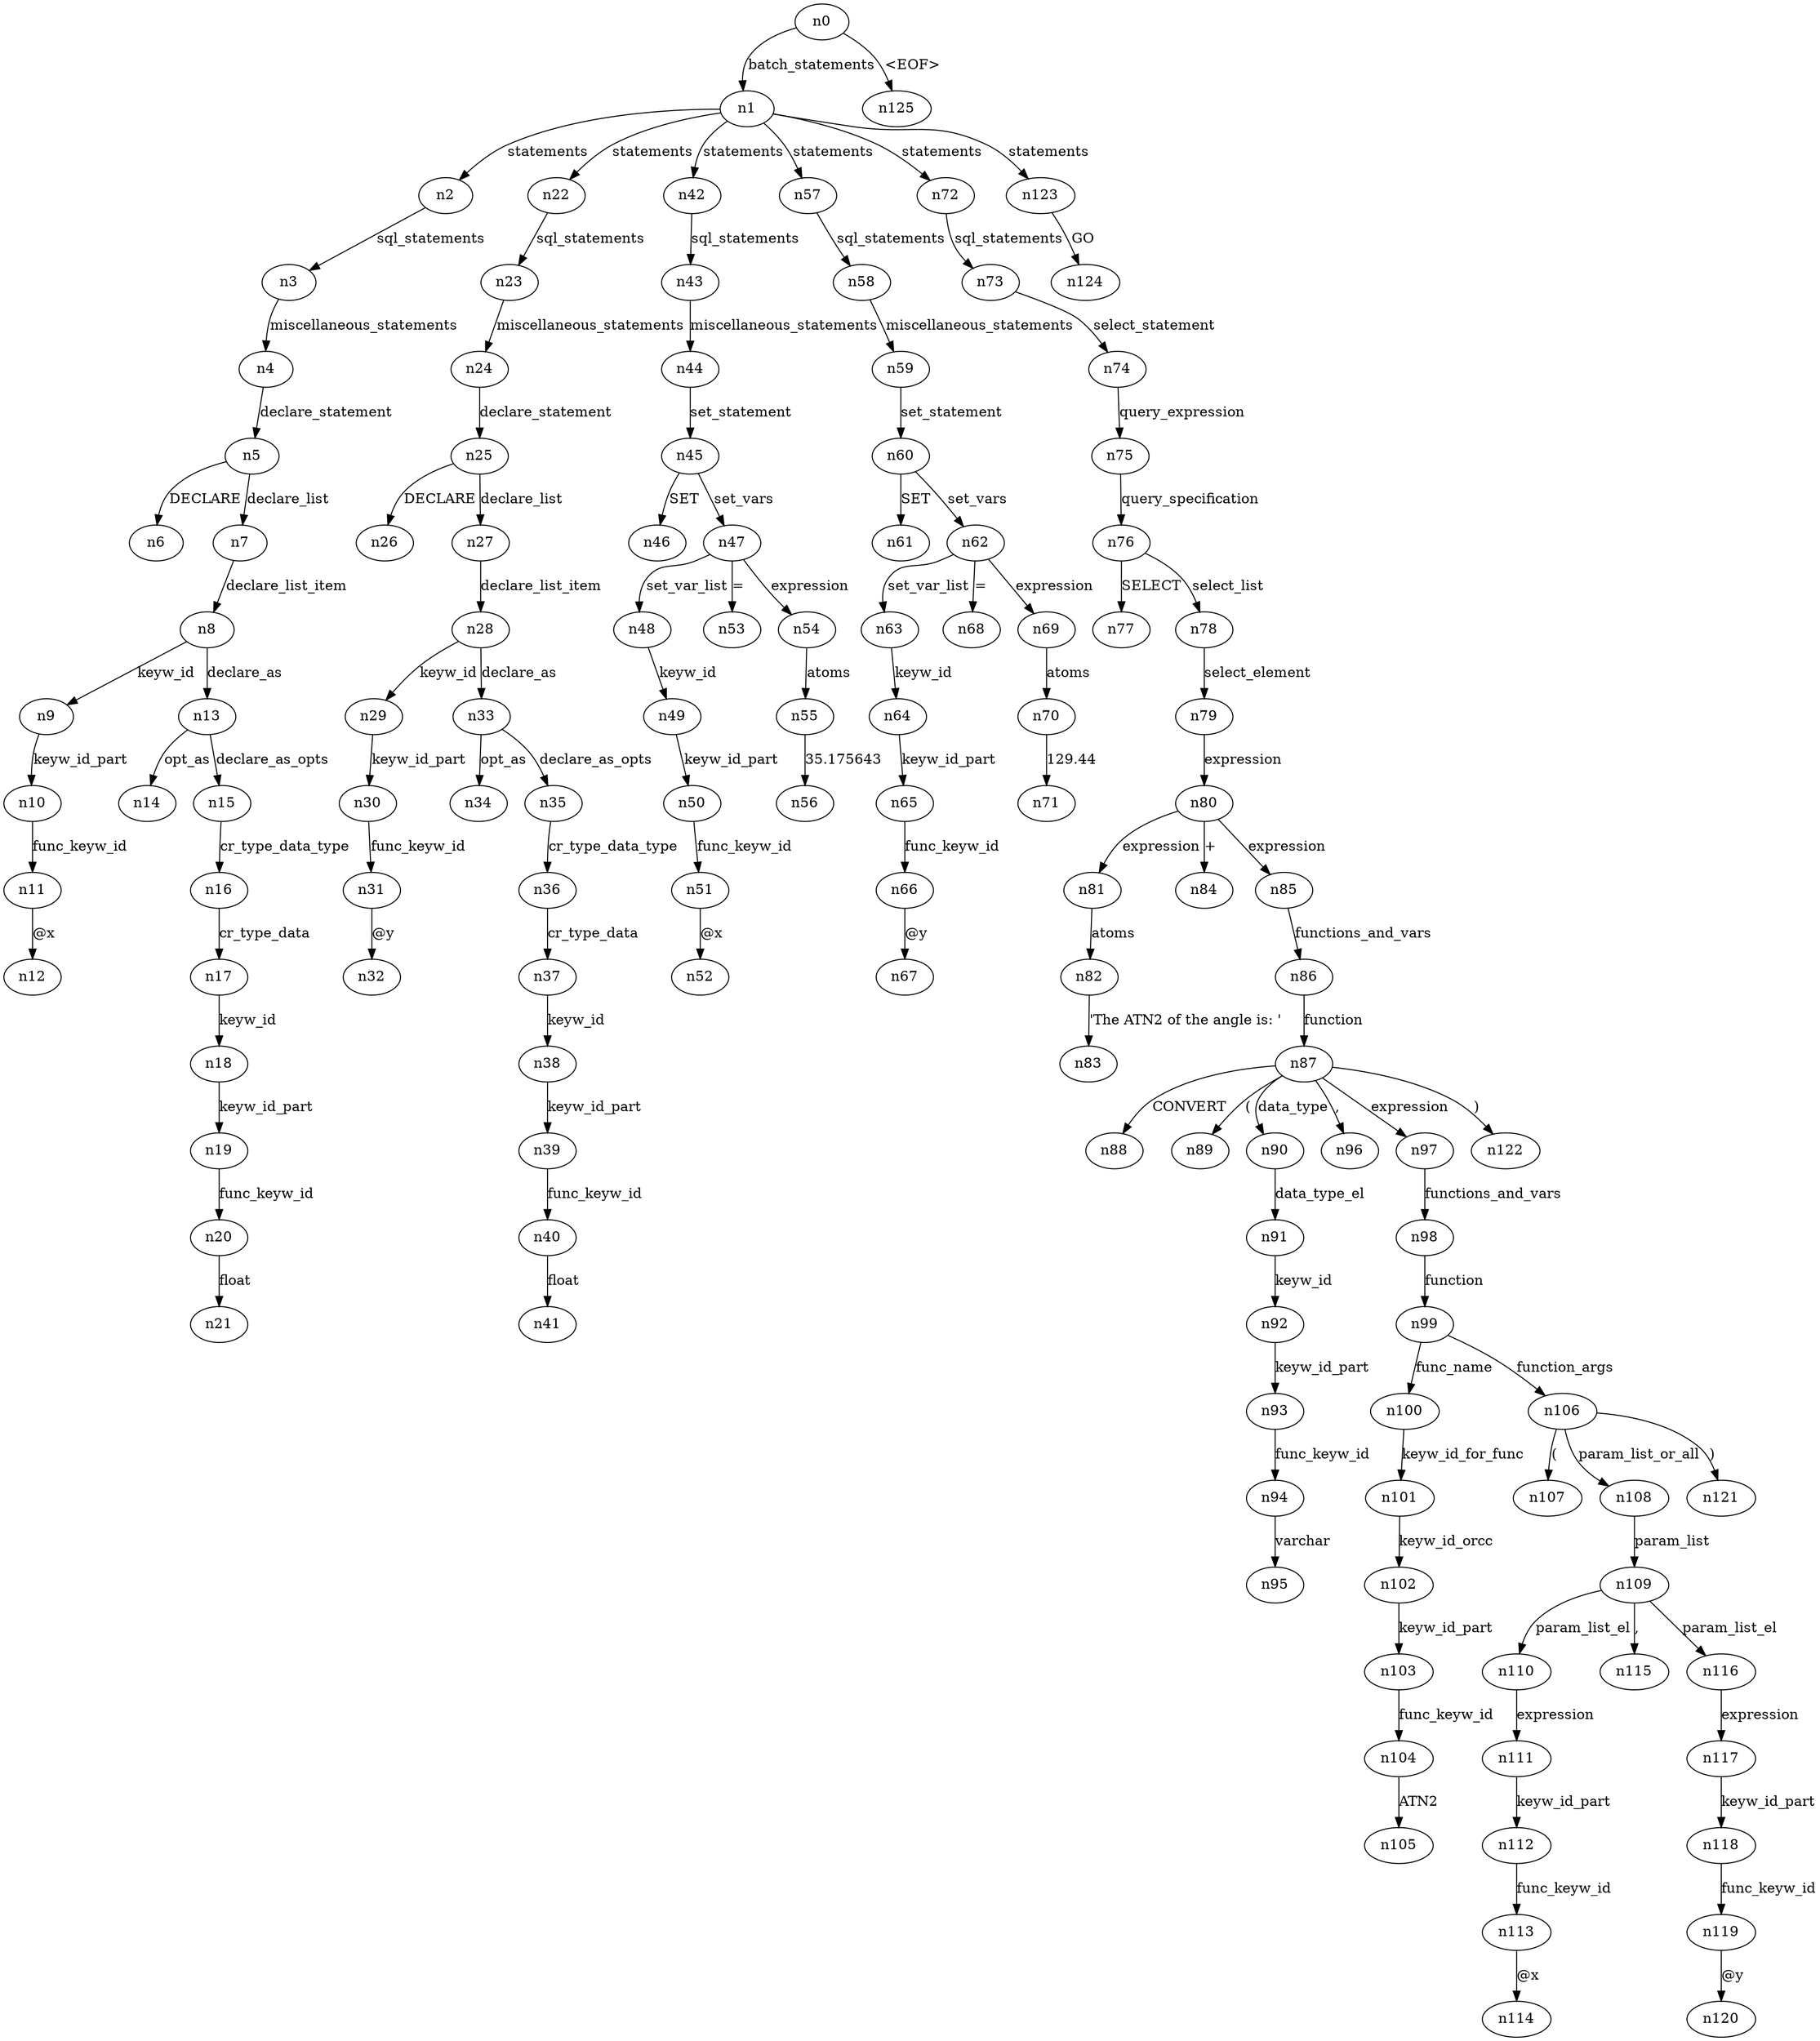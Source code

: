 digraph ParseTree {
  n0 -> n1 [label="batch_statements"];
  n1 -> n2 [label="statements"];
  n2 -> n3 [label="sql_statements"];
  n3 -> n4 [label="miscellaneous_statements"];
  n4 -> n5 [label="declare_statement"];
  n5 -> n6 [label="DECLARE"];
  n5 -> n7 [label="declare_list"];
  n7 -> n8 [label="declare_list_item"];
  n8 -> n9 [label="keyw_id"];
  n9 -> n10 [label="keyw_id_part"];
  n10 -> n11 [label="func_keyw_id"];
  n11 -> n12 [label="@x"];
  n8 -> n13 [label="declare_as"];
  n13 -> n14 [label="opt_as"];
  n13 -> n15 [label="declare_as_opts"];
  n15 -> n16 [label="cr_type_data_type"];
  n16 -> n17 [label="cr_type_data"];
  n17 -> n18 [label="keyw_id"];
  n18 -> n19 [label="keyw_id_part"];
  n19 -> n20 [label="func_keyw_id"];
  n20 -> n21 [label="float"];
  n1 -> n22 [label="statements"];
  n22 -> n23 [label="sql_statements"];
  n23 -> n24 [label="miscellaneous_statements"];
  n24 -> n25 [label="declare_statement"];
  n25 -> n26 [label="DECLARE"];
  n25 -> n27 [label="declare_list"];
  n27 -> n28 [label="declare_list_item"];
  n28 -> n29 [label="keyw_id"];
  n29 -> n30 [label="keyw_id_part"];
  n30 -> n31 [label="func_keyw_id"];
  n31 -> n32 [label="@y"];
  n28 -> n33 [label="declare_as"];
  n33 -> n34 [label="opt_as"];
  n33 -> n35 [label="declare_as_opts"];
  n35 -> n36 [label="cr_type_data_type"];
  n36 -> n37 [label="cr_type_data"];
  n37 -> n38 [label="keyw_id"];
  n38 -> n39 [label="keyw_id_part"];
  n39 -> n40 [label="func_keyw_id"];
  n40 -> n41 [label="float"];
  n1 -> n42 [label="statements"];
  n42 -> n43 [label="sql_statements"];
  n43 -> n44 [label="miscellaneous_statements"];
  n44 -> n45 [label="set_statement"];
  n45 -> n46 [label="SET"];
  n45 -> n47 [label="set_vars"];
  n47 -> n48 [label="set_var_list"];
  n48 -> n49 [label="keyw_id"];
  n49 -> n50 [label="keyw_id_part"];
  n50 -> n51 [label="func_keyw_id"];
  n51 -> n52 [label="@x"];
  n47 -> n53 [label="="];
  n47 -> n54 [label="expression"];
  n54 -> n55 [label="atoms"];
  n55 -> n56 [label="35.175643"];
  n1 -> n57 [label="statements"];
  n57 -> n58 [label="sql_statements"];
  n58 -> n59 [label="miscellaneous_statements"];
  n59 -> n60 [label="set_statement"];
  n60 -> n61 [label="SET"];
  n60 -> n62 [label="set_vars"];
  n62 -> n63 [label="set_var_list"];
  n63 -> n64 [label="keyw_id"];
  n64 -> n65 [label="keyw_id_part"];
  n65 -> n66 [label="func_keyw_id"];
  n66 -> n67 [label="@y"];
  n62 -> n68 [label="="];
  n62 -> n69 [label="expression"];
  n69 -> n70 [label="atoms"];
  n70 -> n71 [label="129.44"];
  n1 -> n72 [label="statements"];
  n72 -> n73 [label="sql_statements"];
  n73 -> n74 [label="select_statement"];
  n74 -> n75 [label="query_expression"];
  n75 -> n76 [label="query_specification"];
  n76 -> n77 [label="SELECT"];
  n76 -> n78 [label="select_list"];
  n78 -> n79 [label="select_element"];
  n79 -> n80 [label="expression"];
  n80 -> n81 [label="expression"];
  n81 -> n82 [label="atoms"];
  n82 -> n83 [label="'The ATN2 of the angle is: '"];
  n80 -> n84 [label="+"];
  n80 -> n85 [label="expression"];
  n85 -> n86 [label="functions_and_vars"];
  n86 -> n87 [label="function"];
  n87 -> n88 [label="CONVERT"];
  n87 -> n89 [label="("];
  n87 -> n90 [label="data_type"];
  n90 -> n91 [label="data_type_el"];
  n91 -> n92 [label="keyw_id"];
  n92 -> n93 [label="keyw_id_part"];
  n93 -> n94 [label="func_keyw_id"];
  n94 -> n95 [label="varchar"];
  n87 -> n96 [label=","];
  n87 -> n97 [label="expression"];
  n97 -> n98 [label="functions_and_vars"];
  n98 -> n99 [label="function"];
  n99 -> n100 [label="func_name"];
  n100 -> n101 [label="keyw_id_for_func"];
  n101 -> n102 [label="keyw_id_orcc"];
  n102 -> n103 [label="keyw_id_part"];
  n103 -> n104 [label="func_keyw_id"];
  n104 -> n105 [label="ATN2"];
  n99 -> n106 [label="function_args"];
  n106 -> n107 [label="("];
  n106 -> n108 [label="param_list_or_all"];
  n108 -> n109 [label="param_list"];
  n109 -> n110 [label="param_list_el"];
  n110 -> n111 [label="expression"];
  n111 -> n112 [label="keyw_id_part"];
  n112 -> n113 [label="func_keyw_id"];
  n113 -> n114 [label="@x"];
  n109 -> n115 [label=","];
  n109 -> n116 [label="param_list_el"];
  n116 -> n117 [label="expression"];
  n117 -> n118 [label="keyw_id_part"];
  n118 -> n119 [label="func_keyw_id"];
  n119 -> n120 [label="@y"];
  n106 -> n121 [label=")"];
  n87 -> n122 [label=")"];
  n1 -> n123 [label="statements"];
  n123 -> n124 [label="GO"];
  n0 -> n125 [label="<EOF>"];
}